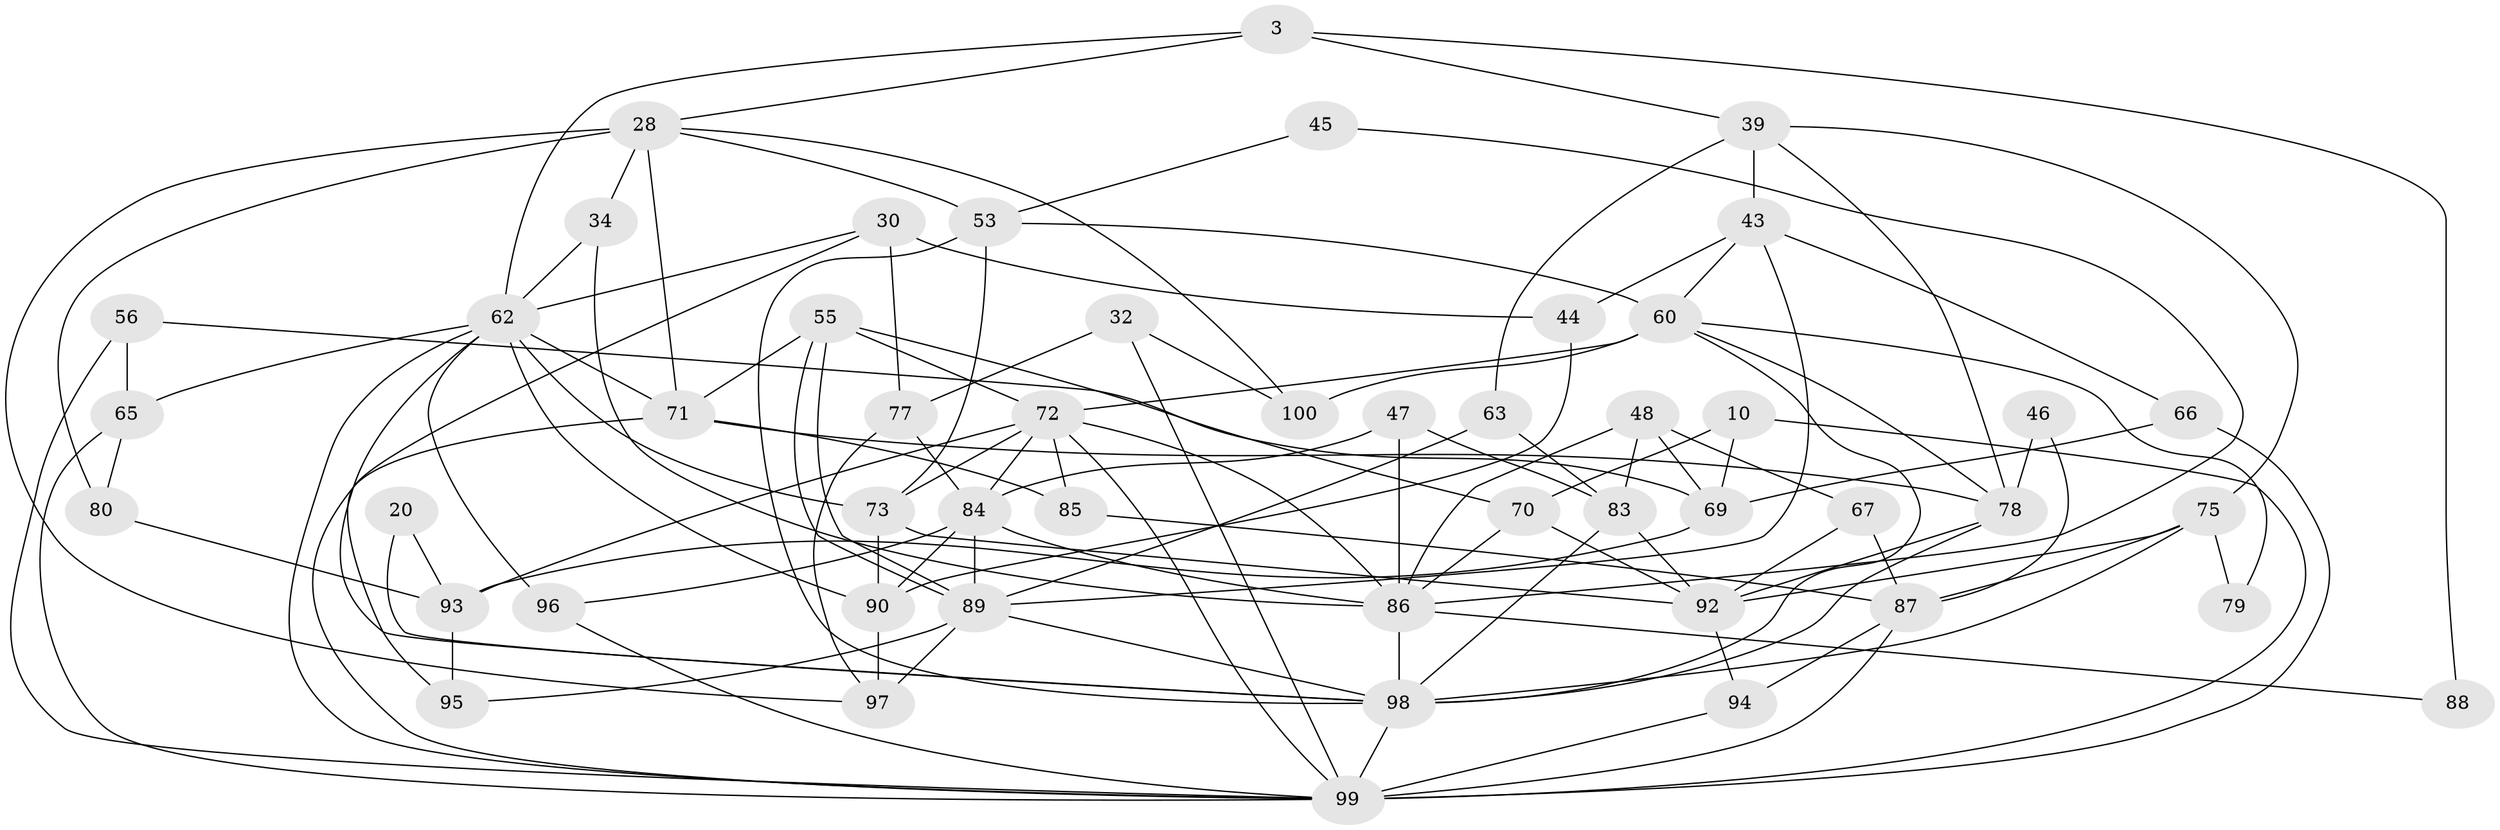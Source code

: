 // original degree distribution, {5: 0.13, 4: 0.31, 2: 0.13, 3: 0.28, 6: 0.09, 7: 0.02, 9: 0.01, 8: 0.03}
// Generated by graph-tools (version 1.1) at 2025/50/03/09/25 04:50:38]
// undirected, 50 vertices, 118 edges
graph export_dot {
graph [start="1"]
  node [color=gray90,style=filled];
  3;
  10 [super="+4"];
  20;
  28 [super="+5"];
  30;
  32;
  34 [super="+14"];
  39 [super="+11"];
  43 [super="+18"];
  44;
  45;
  46;
  47 [super="+21"];
  48;
  53 [super="+33"];
  55;
  56;
  60 [super="+37"];
  62 [super="+19+61+36"];
  63;
  65;
  66 [super="+12"];
  67;
  69 [super="+52"];
  70 [super="+27"];
  71 [super="+29"];
  72 [super="+58+35"];
  73;
  75;
  77 [super="+25"];
  78 [super="+31+74"];
  79;
  80;
  83 [super="+26"];
  84 [super="+57"];
  85;
  86 [super="+16+38+82"];
  87 [super="+59"];
  88;
  89 [super="+23"];
  90 [super="+76"];
  92 [super="+22"];
  93 [super="+13"];
  94;
  95;
  96;
  97 [super="+64"];
  98 [super="+51+81"];
  99 [super="+50+15"];
  100 [super="+91"];
  3 -- 88;
  3 -- 28;
  3 -- 39;
  3 -- 62;
  10 -- 69;
  10 -- 70 [weight=2];
  10 -- 99;
  20 -- 93;
  20 -- 98;
  28 -- 34 [weight=2];
  28 -- 80;
  28 -- 97;
  28 -- 100;
  28 -- 71;
  28 -- 53;
  30 -- 44;
  30 -- 77 [weight=2];
  30 -- 95;
  30 -- 62;
  32 -- 77;
  32 -- 100;
  32 -- 99;
  34 -- 86;
  34 -- 62;
  39 -- 63;
  39 -- 75;
  39 -- 43;
  39 -- 78;
  43 -- 60;
  43 -- 44;
  43 -- 66;
  43 -- 89;
  44 -- 90;
  45 -- 53;
  45 -- 86;
  46 -- 87;
  46 -- 78;
  47 -- 86 [weight=3];
  47 -- 84;
  47 -- 83;
  48 -- 67;
  48 -- 69 [weight=2];
  48 -- 83;
  48 -- 86;
  53 -- 73;
  53 -- 60;
  53 -- 98;
  55 -- 89;
  55 -- 89;
  55 -- 70;
  55 -- 71;
  55 -- 72;
  56 -- 65;
  56 -- 69;
  56 -- 99;
  60 -- 100 [weight=3];
  60 -- 78;
  60 -- 98;
  60 -- 79;
  60 -- 72;
  62 -- 96 [weight=2];
  62 -- 98 [weight=3];
  62 -- 73 [weight=3];
  62 -- 65;
  62 -- 71 [weight=3];
  62 -- 90;
  62 -- 99;
  63 -- 83;
  63 -- 89;
  65 -- 80;
  65 -- 99;
  66 -- 69;
  66 -- 99;
  67 -- 92;
  67 -- 87;
  69 -- 93;
  70 -- 92;
  70 -- 86 [weight=2];
  71 -- 99;
  71 -- 85;
  71 -- 78;
  72 -- 85;
  72 -- 86 [weight=2];
  72 -- 73;
  72 -- 84 [weight=2];
  72 -- 93;
  72 -- 99;
  73 -- 90 [weight=2];
  73 -- 92;
  75 -- 87 [weight=2];
  75 -- 79;
  75 -- 98;
  75 -- 92;
  77 -- 97;
  77 -- 84;
  78 -- 98 [weight=3];
  78 -- 92;
  80 -- 93;
  83 -- 92;
  83 -- 98;
  84 -- 90;
  84 -- 96;
  84 -- 86;
  84 -- 89;
  85 -- 87;
  86 -- 98 [weight=4];
  86 -- 88;
  87 -- 99 [weight=3];
  87 -- 94 [weight=2];
  89 -- 95;
  89 -- 97 [weight=2];
  89 -- 98;
  90 -- 97;
  92 -- 94;
  93 -- 95;
  94 -- 99;
  96 -- 99;
  98 -- 99;
}

